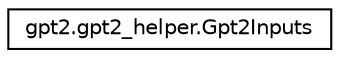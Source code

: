 digraph "Graphical Class Hierarchy"
{
 // LATEX_PDF_SIZE
  edge [fontname="Helvetica",fontsize="10",labelfontname="Helvetica",labelfontsize="10"];
  node [fontname="Helvetica",fontsize="10",shape=record];
  rankdir="LR";
  Node0 [label="gpt2.gpt2_helper.Gpt2Inputs",height=0.2,width=0.4,color="black", fillcolor="white", style="filled",URL="$classgpt2_1_1gpt2__helper_1_1Gpt2Inputs.html",tooltip=" "];
}
